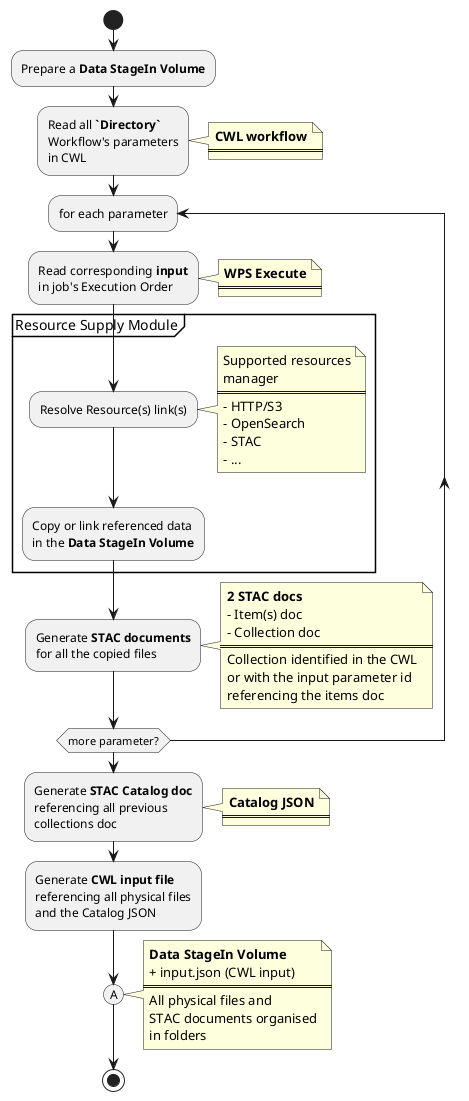 @startuml Data Stage In Activity Diagram

start

:Prepare a **Data StageIn Volume**;
:Read all **`Directory`**\nWorkflow's parameters\nin CWL;
note right
    **CWL workflow**
    ====
end note
repeat :for each parameter;
:Read corresponding **input**\nin job's Execution Order;
note right
    **WPS Execute**
    ====
end note
partition "Resource Supply Module" {
    :Resolve Resource(s) link(s);
    note right
        Supported resources
        manager
        ====
        - HTTP/S3
        - OpenSearch
        - STAC
        - ...
    end note
    :Copy or link referenced data\nin the **Data StageIn Volume**;
}
:Generate **STAC documents**\nfor all the copied files;
note right
    **2 STAC docs**
    - Item(s) doc
    - Collection doc
    ====
    Collection identified in the CWL
    or with the input parameter id
    referencing the items doc
end note
repeat while (more parameter?)

:Generate **STAC Catalog doc**\nreferencing all previous\ncollections doc;
note right
    **Catalog JSON**
    ====
end note
:Generate **CWL input file**\nreferencing all physical files\nand the Catalog JSON;

(A)
note right
    **Data StageIn Volume**
    + input.json (CWL input)
    ====
    All physical files and
    STAC documents organised
    in folders
end note

stop

@enduml